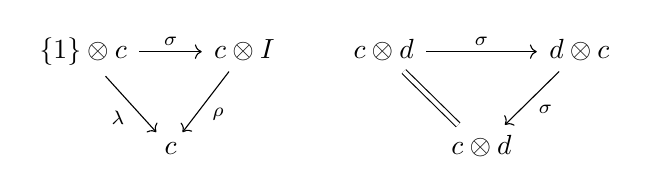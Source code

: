 \begin{tikzcd}[column sep=5pt]
	\{1\}\otimes c\ar[rr,"\sigma"]\ar[dr,"\lambda"']
	&
	&c\otimes I\ar[dl,"\rho"]
		&[15pt]c\otimes d\ar[rr,"\sigma"]\ar[rd,equal]
		&
		&d\otimes c\ar[ld,"\sigma"]
	\\
	&c
	&
		&
		&c\otimes d&
\end{tikzcd}
